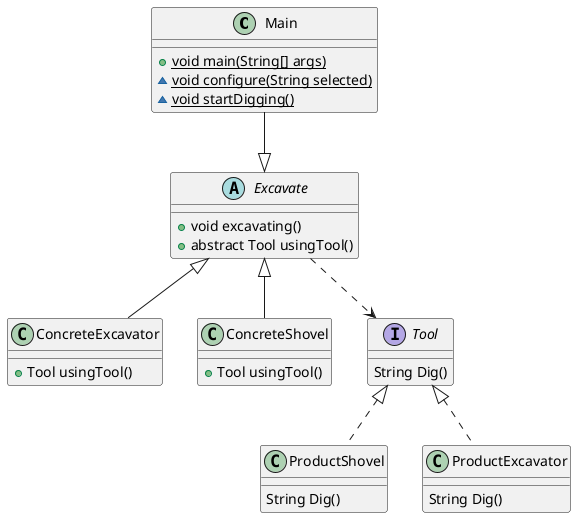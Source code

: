 @startuml
'https://plantuml.com/class-diagram

class Main {
+ {static} void main(String[] args)
~ {static} void configure(String selected)
~ {static} void startDigging()
}

abstract class Excavate {
+ void excavating()
+ abstract Tool usingTool()
}

class ConcreteExcavator {
+ Tool usingTool()
}

class ConcreteShovel {
+ Tool usingTool()
}

interface Tool {
String Dig()
}

class ProductShovel {
String Dig()
}

class ProductExcavator {
String Dig()
}

Main --|> Excavate

Excavate ..> Tool

Excavate <|-- ConcreteExcavator
Excavate <|-- ConcreteShovel

Tool <|.. ProductShovel
Tool <|.. ProductExcavator


'abstract class AbstractList
'abstract AbstractCollection
'interface List
'interface Collection
'
'List <|-- AbstractList
'Collection <|-- AbstractCollection
'
'Collection <|- List
'AbstractCollection <|- AbstractList
'AbstractList <|-- ArrayList
'
'class ArrayList {
'Object[] elementData
'size()
'}
'
'enum TimeUnit {
'DAYS
'HOURS
'MINUTES
'}

@enduml